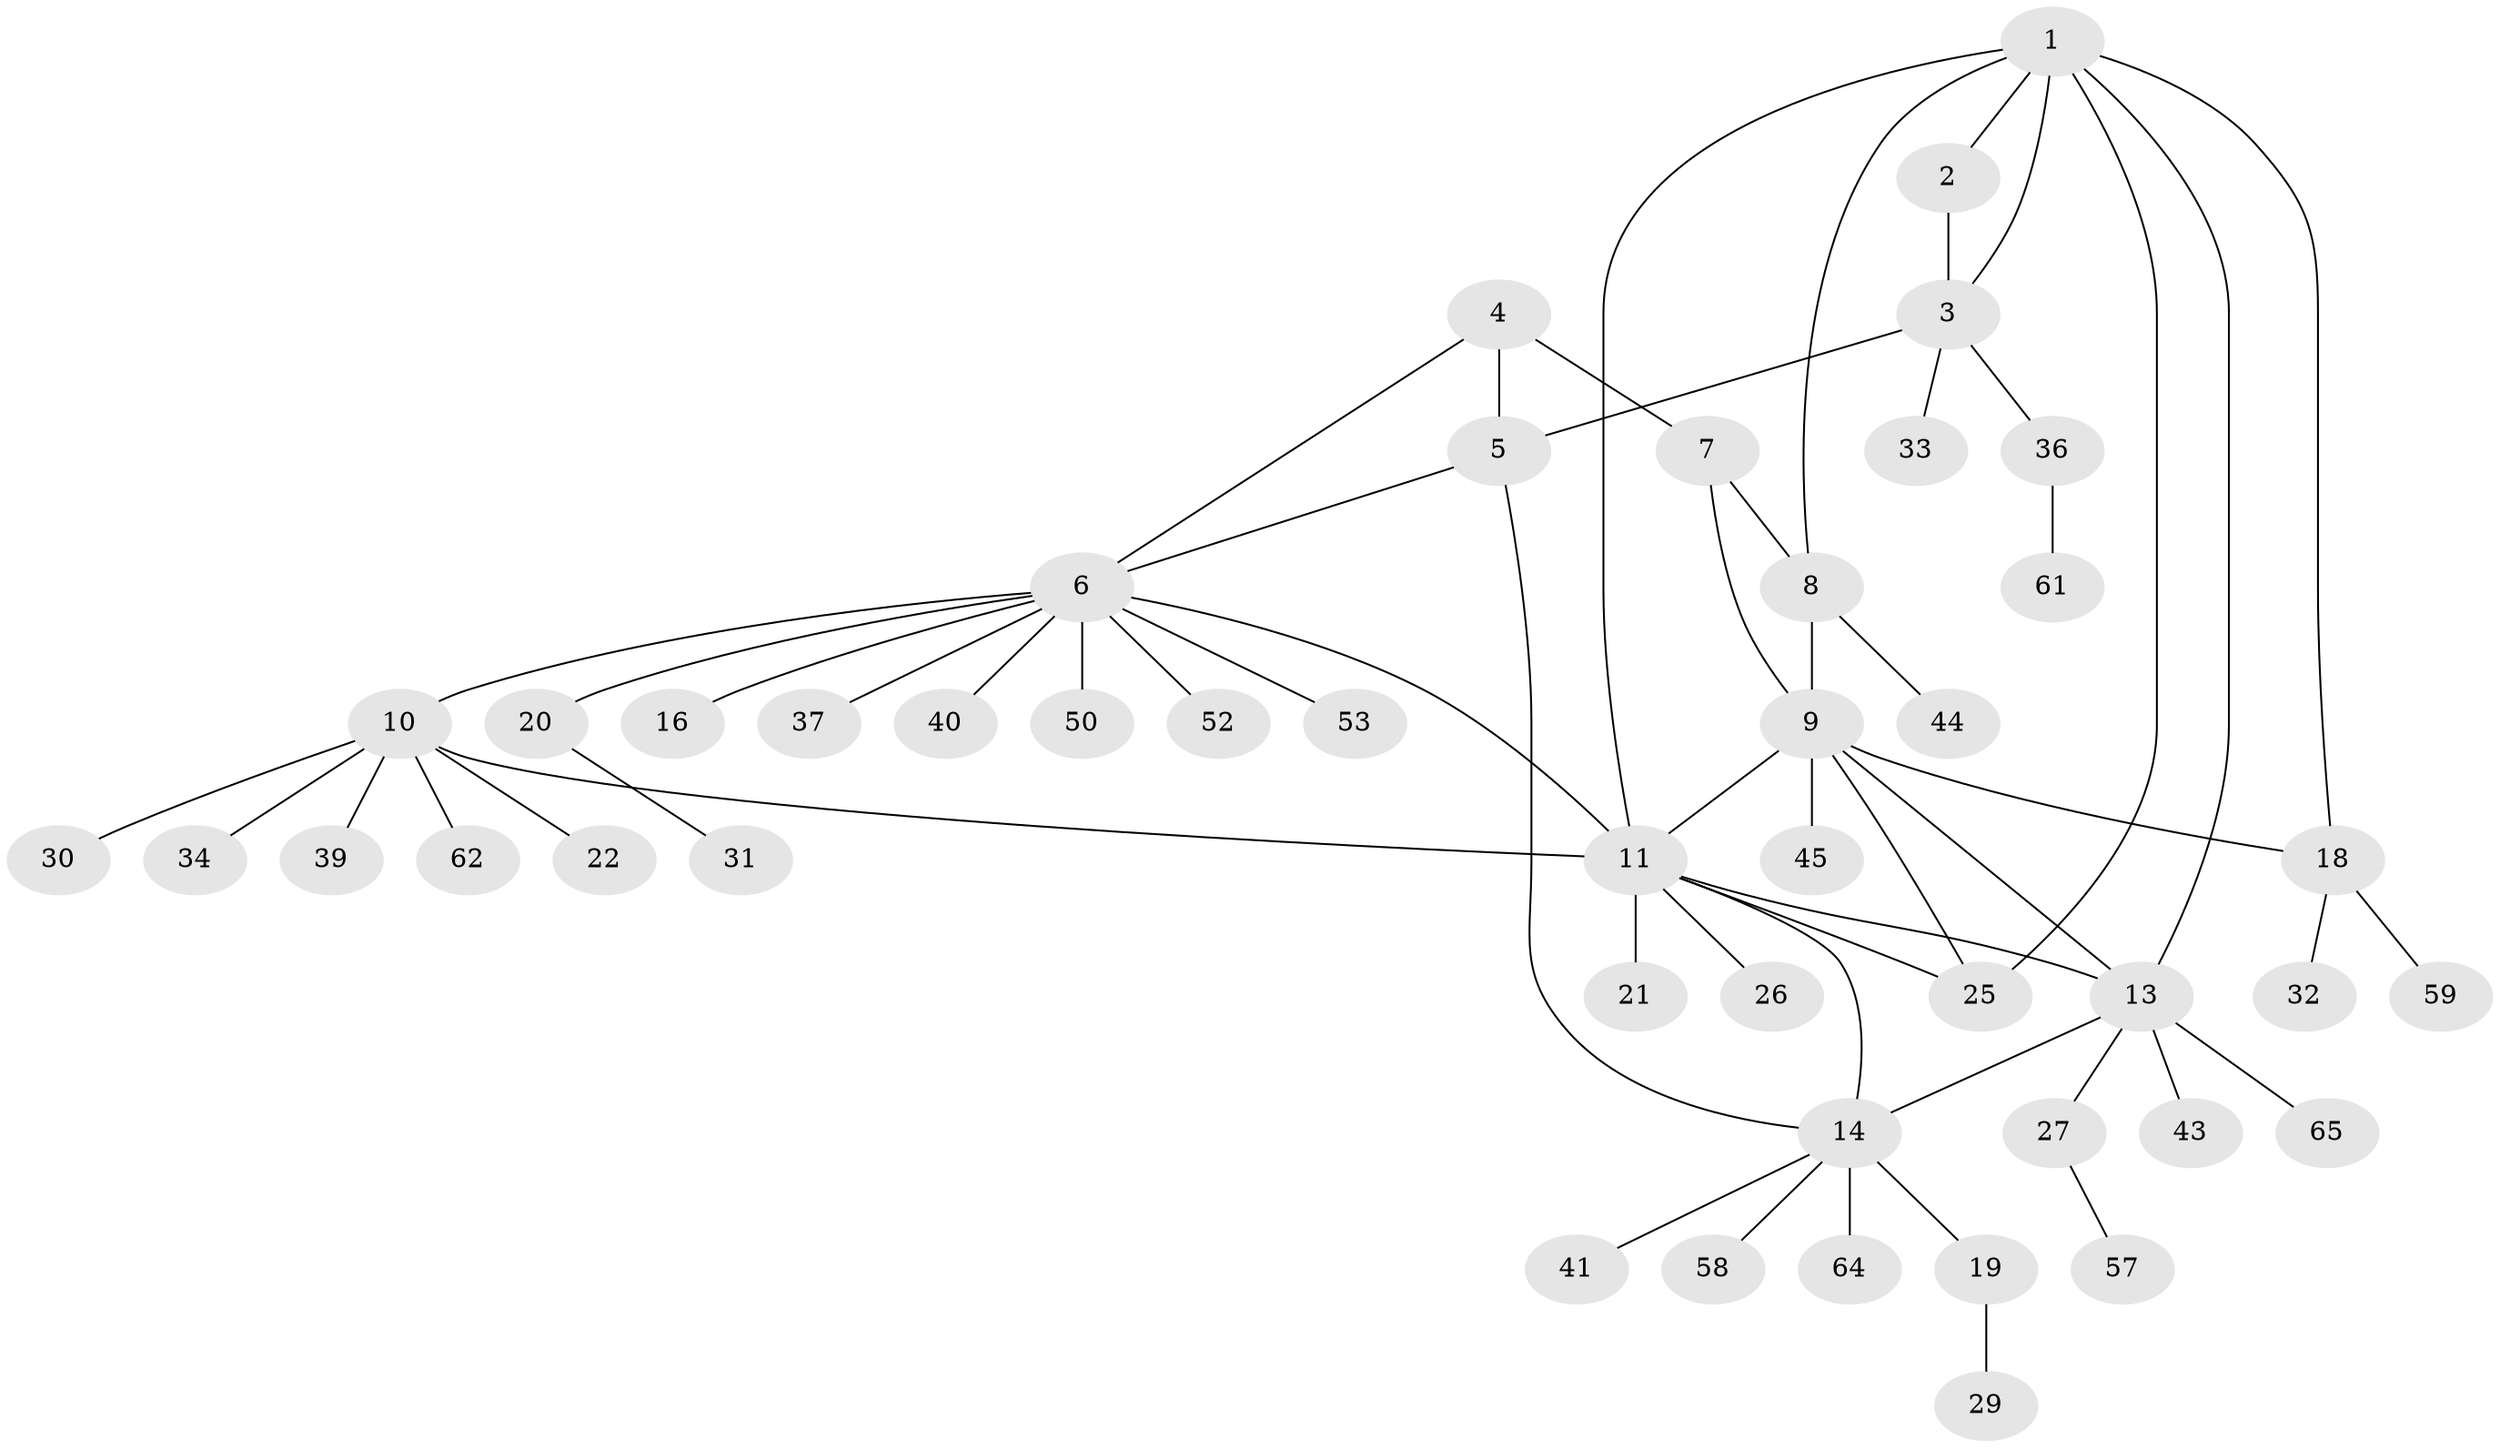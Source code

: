 // Generated by graph-tools (version 1.1) at 2025/52/02/27/25 19:52:18]
// undirected, 46 vertices, 59 edges
graph export_dot {
graph [start="1"]
  node [color=gray90,style=filled];
  1 [super="+23"];
  2;
  3 [super="+48"];
  4 [super="+42"];
  5 [super="+35"];
  6 [super="+12"];
  7 [super="+24"];
  8 [super="+55"];
  9 [super="+56"];
  10 [super="+63"];
  11 [super="+15"];
  13 [super="+17"];
  14 [super="+51"];
  16;
  18 [super="+28"];
  19;
  20 [super="+49"];
  21;
  22;
  25 [super="+46"];
  26;
  27 [super="+47"];
  29;
  30;
  31 [super="+38"];
  32;
  33;
  34;
  36 [super="+54"];
  37;
  39;
  40;
  41;
  43;
  44;
  45;
  50 [super="+60"];
  52;
  53;
  57;
  58;
  59;
  61;
  62;
  64;
  65;
  1 -- 2;
  1 -- 3;
  1 -- 8;
  1 -- 11 [weight=2];
  1 -- 25;
  1 -- 18;
  1 -- 13 [weight=2];
  2 -- 3;
  3 -- 5;
  3 -- 33;
  3 -- 36;
  4 -- 5;
  4 -- 6;
  4 -- 7;
  5 -- 6;
  5 -- 14;
  6 -- 16;
  6 -- 20;
  6 -- 40;
  6 -- 53;
  6 -- 50;
  6 -- 52;
  6 -- 37;
  6 -- 10;
  6 -- 11;
  7 -- 8;
  7 -- 9;
  8 -- 9;
  8 -- 44;
  9 -- 11;
  9 -- 13;
  9 -- 18;
  9 -- 25;
  9 -- 45;
  10 -- 11;
  10 -- 22;
  10 -- 30;
  10 -- 34;
  10 -- 39;
  10 -- 62;
  11 -- 21 [weight=2];
  11 -- 26;
  11 -- 13;
  11 -- 14;
  11 -- 25;
  13 -- 14;
  13 -- 27;
  13 -- 43;
  13 -- 65;
  14 -- 19;
  14 -- 41;
  14 -- 58;
  14 -- 64;
  18 -- 32;
  18 -- 59;
  19 -- 29;
  20 -- 31;
  27 -- 57;
  36 -- 61;
}
